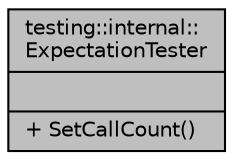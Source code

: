 digraph "testing::internal::ExpectationTester"
{
  edge [fontname="Helvetica",fontsize="10",labelfontname="Helvetica",labelfontsize="10"];
  node [fontname="Helvetica",fontsize="10",shape=record];
  Node1 [label="{testing::internal::\lExpectationTester\n||+ SetCallCount()\l}",height=0.2,width=0.4,color="black", fillcolor="grey75", style="filled", fontcolor="black"];
}
